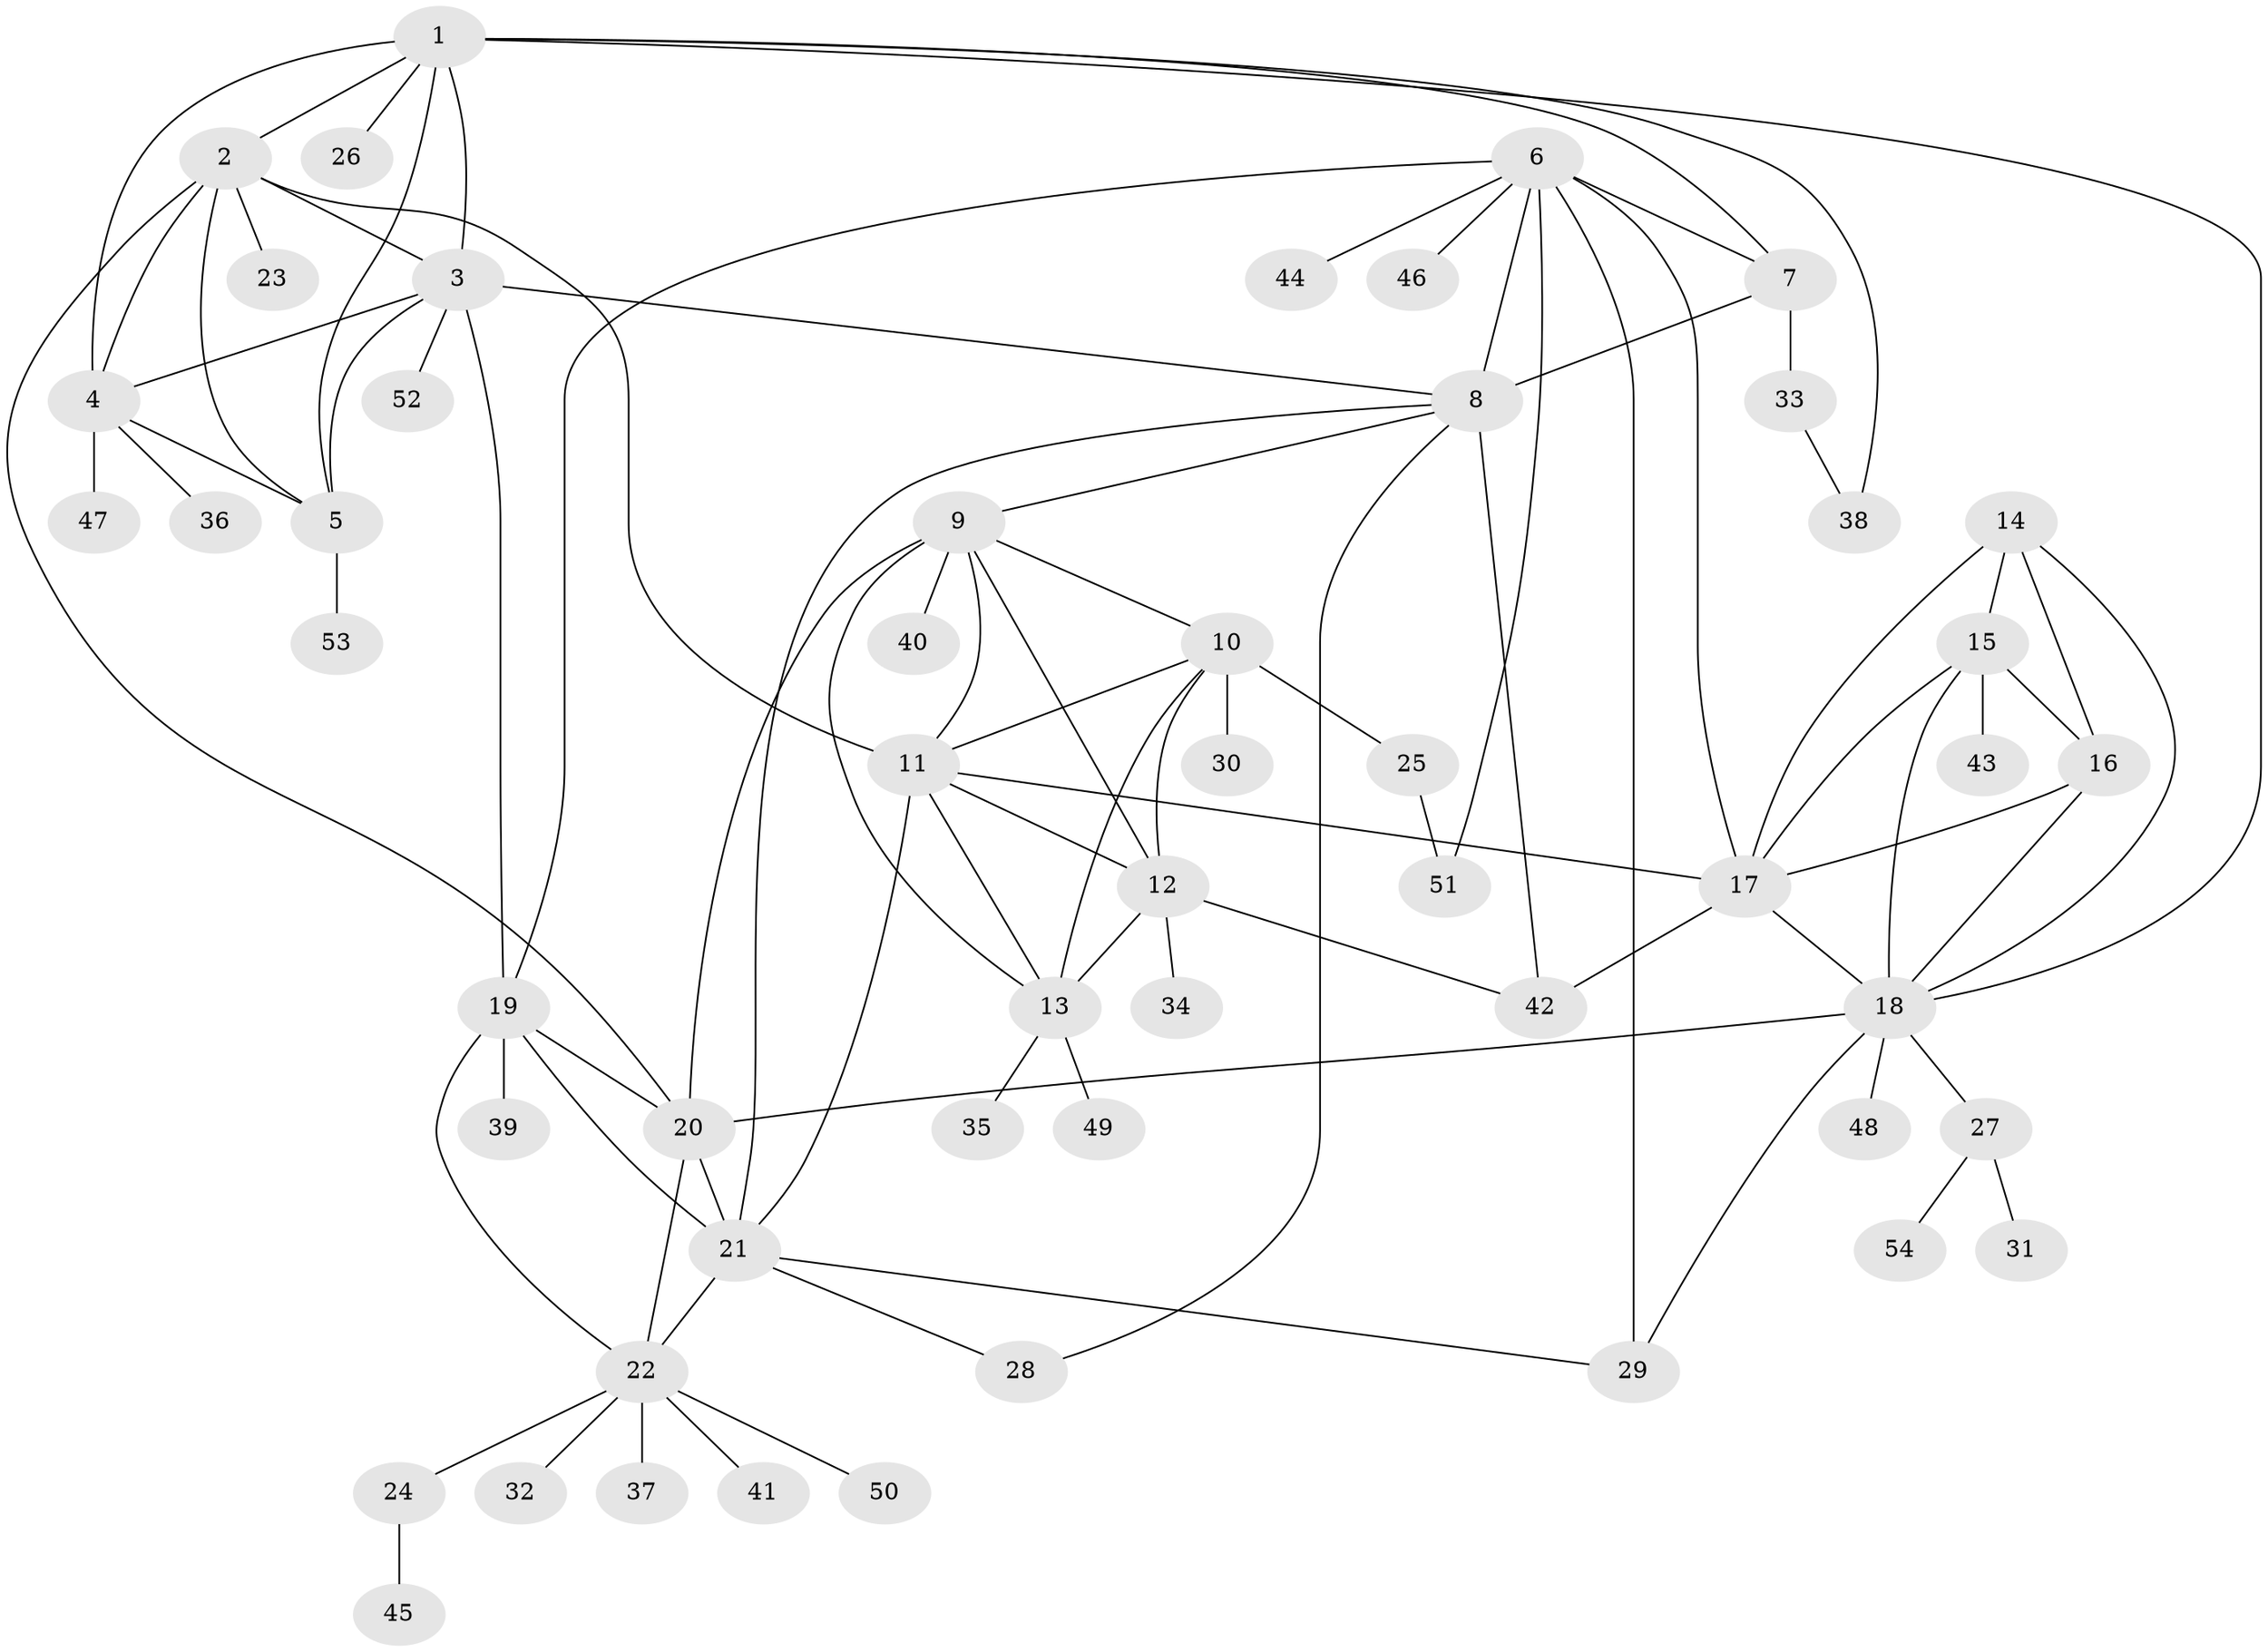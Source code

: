 // original degree distribution, {10: 0.04716981132075472, 11: 0.018867924528301886, 8: 0.04716981132075472, 6: 0.018867924528301886, 9: 0.02830188679245283, 7: 0.018867924528301886, 5: 0.03773584905660377, 4: 0.02830188679245283, 1: 0.5566037735849056, 3: 0.05660377358490566, 2: 0.14150943396226415}
// Generated by graph-tools (version 1.1) at 2025/37/03/09/25 02:37:23]
// undirected, 54 vertices, 92 edges
graph export_dot {
graph [start="1"]
  node [color=gray90,style=filled];
  1;
  2;
  3;
  4;
  5;
  6;
  7;
  8;
  9;
  10;
  11;
  12;
  13;
  14;
  15;
  16;
  17;
  18;
  19;
  20;
  21;
  22;
  23;
  24;
  25;
  26;
  27;
  28;
  29;
  30;
  31;
  32;
  33;
  34;
  35;
  36;
  37;
  38;
  39;
  40;
  41;
  42;
  43;
  44;
  45;
  46;
  47;
  48;
  49;
  50;
  51;
  52;
  53;
  54;
  1 -- 2 [weight=1.0];
  1 -- 3 [weight=1.0];
  1 -- 4 [weight=1.0];
  1 -- 5 [weight=1.0];
  1 -- 7 [weight=1.0];
  1 -- 18 [weight=1.0];
  1 -- 26 [weight=2.0];
  1 -- 38 [weight=1.0];
  2 -- 3 [weight=1.0];
  2 -- 4 [weight=1.0];
  2 -- 5 [weight=1.0];
  2 -- 11 [weight=1.0];
  2 -- 20 [weight=1.0];
  2 -- 23 [weight=4.0];
  3 -- 4 [weight=1.0];
  3 -- 5 [weight=1.0];
  3 -- 8 [weight=1.0];
  3 -- 19 [weight=1.0];
  3 -- 52 [weight=1.0];
  4 -- 5 [weight=1.0];
  4 -- 36 [weight=1.0];
  4 -- 47 [weight=2.0];
  5 -- 53 [weight=1.0];
  6 -- 7 [weight=3.0];
  6 -- 8 [weight=3.0];
  6 -- 17 [weight=1.0];
  6 -- 19 [weight=1.0];
  6 -- 29 [weight=1.0];
  6 -- 44 [weight=1.0];
  6 -- 46 [weight=1.0];
  6 -- 51 [weight=1.0];
  7 -- 8 [weight=1.0];
  7 -- 33 [weight=1.0];
  8 -- 9 [weight=1.0];
  8 -- 21 [weight=1.0];
  8 -- 28 [weight=1.0];
  8 -- 42 [weight=1.0];
  9 -- 10 [weight=1.0];
  9 -- 11 [weight=1.0];
  9 -- 12 [weight=1.0];
  9 -- 13 [weight=1.0];
  9 -- 20 [weight=1.0];
  9 -- 40 [weight=2.0];
  10 -- 11 [weight=1.0];
  10 -- 12 [weight=1.0];
  10 -- 13 [weight=1.0];
  10 -- 25 [weight=1.0];
  10 -- 30 [weight=4.0];
  11 -- 12 [weight=1.0];
  11 -- 13 [weight=1.0];
  11 -- 17 [weight=1.0];
  11 -- 21 [weight=1.0];
  12 -- 13 [weight=1.0];
  12 -- 34 [weight=1.0];
  12 -- 42 [weight=1.0];
  13 -- 35 [weight=1.0];
  13 -- 49 [weight=2.0];
  14 -- 15 [weight=1.0];
  14 -- 16 [weight=1.0];
  14 -- 17 [weight=1.0];
  14 -- 18 [weight=1.0];
  15 -- 16 [weight=1.0];
  15 -- 17 [weight=1.0];
  15 -- 18 [weight=1.0];
  15 -- 43 [weight=1.0];
  16 -- 17 [weight=1.0];
  16 -- 18 [weight=1.0];
  17 -- 18 [weight=1.0];
  17 -- 42 [weight=2.0];
  18 -- 20 [weight=1.0];
  18 -- 27 [weight=1.0];
  18 -- 29 [weight=1.0];
  18 -- 48 [weight=1.0];
  19 -- 20 [weight=2.0];
  19 -- 21 [weight=1.0];
  19 -- 22 [weight=1.0];
  19 -- 39 [weight=3.0];
  20 -- 21 [weight=4.0];
  20 -- 22 [weight=2.0];
  21 -- 22 [weight=1.0];
  21 -- 28 [weight=1.0];
  21 -- 29 [weight=1.0];
  22 -- 24 [weight=1.0];
  22 -- 32 [weight=1.0];
  22 -- 37 [weight=1.0];
  22 -- 41 [weight=1.0];
  22 -- 50 [weight=1.0];
  24 -- 45 [weight=1.0];
  25 -- 51 [weight=1.0];
  27 -- 31 [weight=1.0];
  27 -- 54 [weight=1.0];
  33 -- 38 [weight=1.0];
}

